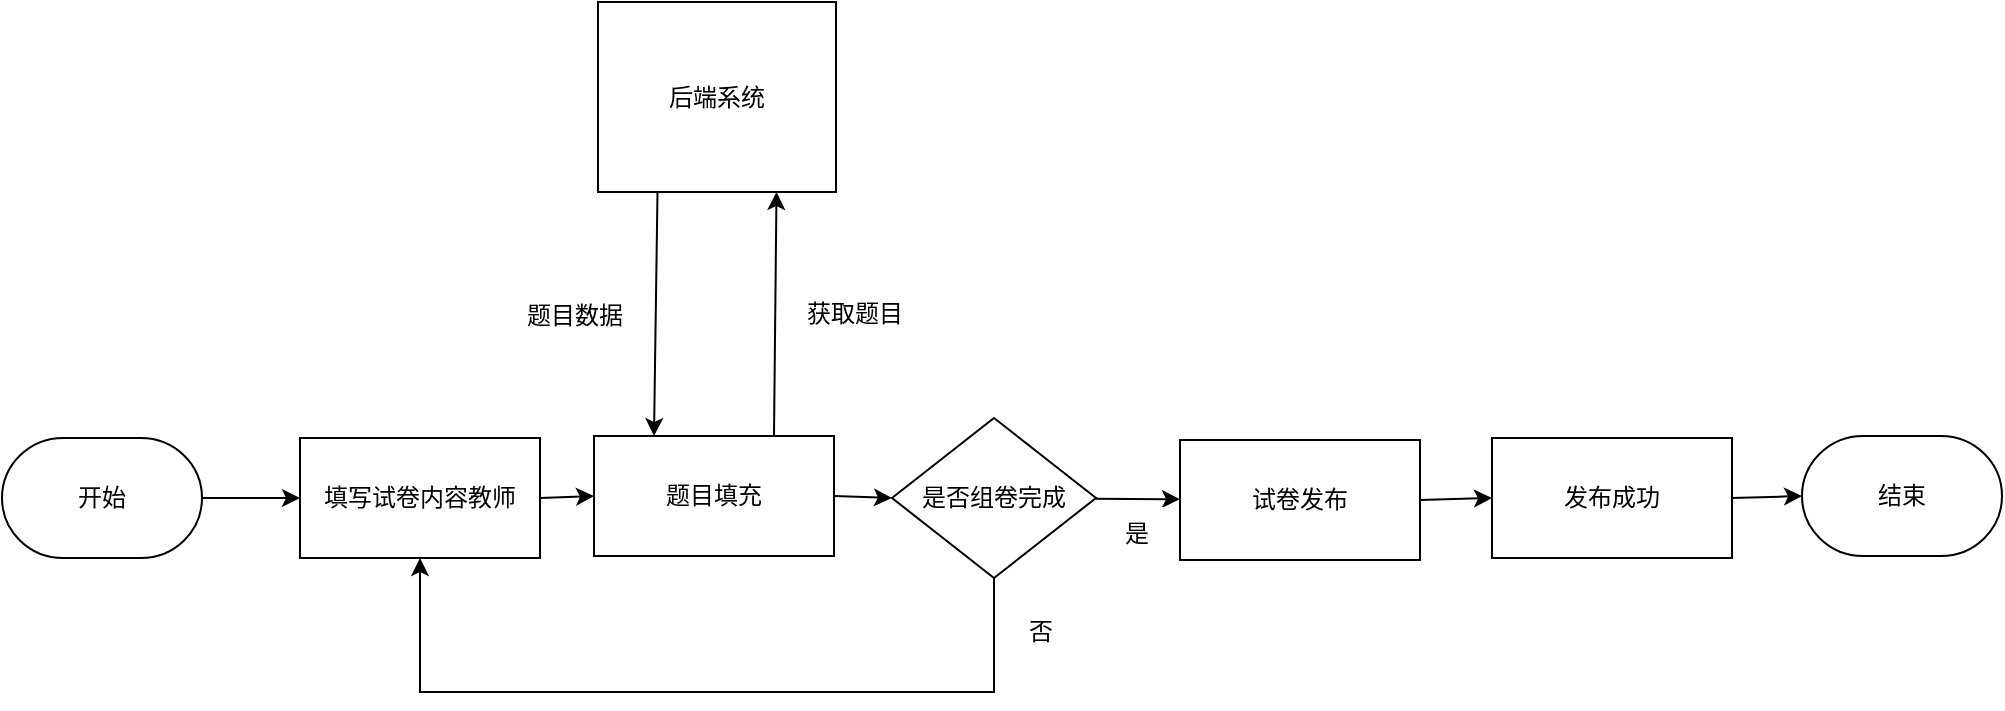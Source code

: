 <mxfile scale="1" border="20">
    <diagram id="CX3G9Xh7dB3GCvSDx5av" name="第 1 页">
        <mxGraphModel dx="1064" dy="628" grid="0" gridSize="10" guides="0" tooltips="1" connect="1" arrows="1" fold="1" page="1" pageScale="1" pageWidth="1169" pageHeight="827" background="#ffffff" math="0" shadow="0">
            <root>
                <mxCell id="0"/>
                <mxCell id="1" parent="0"/>
                <mxCell id="81" style="edgeStyle=none;rounded=0;html=1;exitX=1;exitY=0.5;exitDx=0;exitDy=0;entryX=0;entryY=0.5;entryDx=0;entryDy=0;strokeColor=#000000;strokeWidth=1;fontColor=#000000;" parent="1" source="59" target="80" edge="1">
                    <mxGeometry relative="1" as="geometry"/>
                </mxCell>
                <mxCell id="59" value="填写试卷内容教师" style="rounded=0;whiteSpace=wrap;html=1;fillColor=#FFFFFF;strokeColor=#000000;strokeWidth=1;fontColor=#000000;" parent="1" vertex="1">
                    <mxGeometry x="239" y="231" width="120" height="60" as="geometry"/>
                </mxCell>
                <mxCell id="67" value="" style="edgeStyle=none;rounded=0;html=1;strokeColor=#000000;fontColor=#000000;strokeWidth=1;" parent="1" source="62" target="66" edge="1">
                    <mxGeometry relative="1" as="geometry"/>
                </mxCell>
                <mxCell id="79" style="edgeStyle=none;html=1;exitX=0.5;exitY=1;exitDx=0;exitDy=0;entryX=0.5;entryY=1;entryDx=0;entryDy=0;strokeColor=#000000;rounded=0;strokeWidth=1;fontColor=#000000;" parent="1" source="62" target="59" edge="1">
                    <mxGeometry relative="1" as="geometry">
                        <Array as="points">
                            <mxPoint x="586" y="358"/>
                            <mxPoint x="299" y="358"/>
                        </Array>
                    </mxGeometry>
                </mxCell>
                <mxCell id="62" value="是否组卷完成" style="rhombus;whiteSpace=wrap;html=1;rounded=0;fillColor=#FFFFFF;strokeColor=#000000;strokeWidth=1;fontColor=#000000;" parent="1" vertex="1">
                    <mxGeometry x="535" y="221" width="102" height="80" as="geometry"/>
                </mxCell>
                <mxCell id="90" style="edgeStyle=none;html=1;exitX=1;exitY=0.5;exitDx=0;exitDy=0;entryX=0;entryY=0.5;entryDx=0;entryDy=0;strokeColor=#000000;fontColor=#000000;strokeWidth=1;" edge="1" parent="1" source="66" target="89">
                    <mxGeometry relative="1" as="geometry"/>
                </mxCell>
                <mxCell id="66" value="试卷发布" style="whiteSpace=wrap;html=1;rounded=0;fillColor=#FFFFFF;strokeColor=#000000;strokeWidth=1;fontColor=#000000;" parent="1" vertex="1">
                    <mxGeometry x="679" y="232" width="120" height="60" as="geometry"/>
                </mxCell>
                <mxCell id="87" style="edgeStyle=none;html=1;exitX=0.25;exitY=1;exitDx=0;exitDy=0;entryX=0.25;entryY=0;entryDx=0;entryDy=0;strokeColor=#000000;fontColor=#000000;strokeWidth=1;" edge="1" parent="1" source="72" target="80">
                    <mxGeometry relative="1" as="geometry"/>
                </mxCell>
                <mxCell id="72" value="后端系统" style="rounded=0;whiteSpace=wrap;html=1;fillColor=#FFFFFF;strokeColor=#000000;strokeWidth=1;fontColor=#000000;" parent="1" vertex="1">
                    <mxGeometry x="388" y="13" width="119" height="95" as="geometry"/>
                </mxCell>
                <mxCell id="82" style="edgeStyle=none;rounded=0;html=1;exitX=1;exitY=0.5;exitDx=0;exitDy=0;entryX=0;entryY=0.5;entryDx=0;entryDy=0;strokeColor=#000000;strokeWidth=1;fontColor=#000000;" parent="1" source="80" target="62" edge="1">
                    <mxGeometry relative="1" as="geometry"/>
                </mxCell>
                <mxCell id="85" style="edgeStyle=none;html=1;exitX=0.75;exitY=0;exitDx=0;exitDy=0;entryX=0.75;entryY=1;entryDx=0;entryDy=0;strokeColor=#000000;strokeWidth=1;fontColor=#000000;" edge="1" parent="1" source="80" target="72">
                    <mxGeometry relative="1" as="geometry"/>
                </mxCell>
                <mxCell id="80" value="题目填充" style="rounded=0;whiteSpace=wrap;html=1;fillColor=#FFFFFF;strokeColor=#000000;strokeWidth=1;fontColor=#000000;" parent="1" vertex="1">
                    <mxGeometry x="386" y="230" width="120" height="60" as="geometry"/>
                </mxCell>
                <mxCell id="83" value="&lt;font&gt;否&lt;/font&gt;" style="text;html=1;align=center;verticalAlign=middle;resizable=0;points=[];autosize=1;strokeColor=#FFFFFF;fillColor=none;strokeWidth=1;direction=south;fontColor=#000000;" parent="1" vertex="1">
                    <mxGeometry x="596" y="313" width="26" height="30" as="geometry"/>
                </mxCell>
                <mxCell id="84" value="是" style="text;html=1;align=center;verticalAlign=middle;resizable=0;points=[];autosize=1;strokeColor=#FFFFFF;fillColor=none;fontColor=#000000;strokeWidth=1;" parent="1" vertex="1">
                    <mxGeometry x="642" y="266" width="30" height="26" as="geometry"/>
                </mxCell>
                <mxCell id="86" value="&lt;font&gt;获取题目&lt;/font&gt;" style="text;html=1;align=center;verticalAlign=middle;resizable=0;points=[];autosize=1;strokeColor=#FFFFFF;fillColor=none;strokeWidth=1;fontColor=#000000;" vertex="1" parent="1">
                    <mxGeometry x="483" y="156" width="66" height="26" as="geometry"/>
                </mxCell>
                <mxCell id="88" value="题目数据" style="text;html=1;align=center;verticalAlign=middle;resizable=0;points=[];autosize=1;strokeColor=#FFFFFF;fillColor=none;fontColor=#000000;strokeWidth=1;" vertex="1" parent="1">
                    <mxGeometry x="343" y="157" width="66" height="26" as="geometry"/>
                </mxCell>
                <mxCell id="92" style="edgeStyle=none;html=1;exitX=1;exitY=0.5;exitDx=0;exitDy=0;entryX=0;entryY=0.5;entryDx=0;entryDy=0;entryPerimeter=0;strokeColor=#000000;fontColor=#000000;strokeWidth=1;" edge="1" parent="1" source="89" target="91">
                    <mxGeometry relative="1" as="geometry"/>
                </mxCell>
                <mxCell id="89" value="发布成功" style="whiteSpace=wrap;html=1;rounded=0;fontColor=#000000;fillColor=#FFFFFF;strokeColor=#000000;strokeWidth=1;" vertex="1" parent="1">
                    <mxGeometry x="835" y="231" width="120" height="60" as="geometry"/>
                </mxCell>
                <mxCell id="91" value="结束" style="strokeWidth=1;html=1;shape=mxgraph.flowchart.terminator;whiteSpace=wrap;fontColor=#000000;fillColor=#FFFFFF;strokeColor=#000000;" vertex="1" parent="1">
                    <mxGeometry x="990" y="230" width="100" height="60" as="geometry"/>
                </mxCell>
                <mxCell id="94" style="edgeStyle=none;html=1;exitX=1;exitY=0.5;exitDx=0;exitDy=0;exitPerimeter=0;entryX=0;entryY=0.5;entryDx=0;entryDy=0;strokeColor=#000000;fontColor=#000000;strokeWidth=1;" edge="1" parent="1" source="93" target="59">
                    <mxGeometry relative="1" as="geometry"/>
                </mxCell>
                <mxCell id="93" value="开始" style="strokeWidth=1;html=1;shape=mxgraph.flowchart.terminator;whiteSpace=wrap;fontColor=#000000;fillColor=#FFFFFF;strokeColor=#000000;" vertex="1" parent="1">
                    <mxGeometry x="90" y="231" width="100" height="60" as="geometry"/>
                </mxCell>
            </root>
        </mxGraphModel>
    </diagram>
</mxfile>